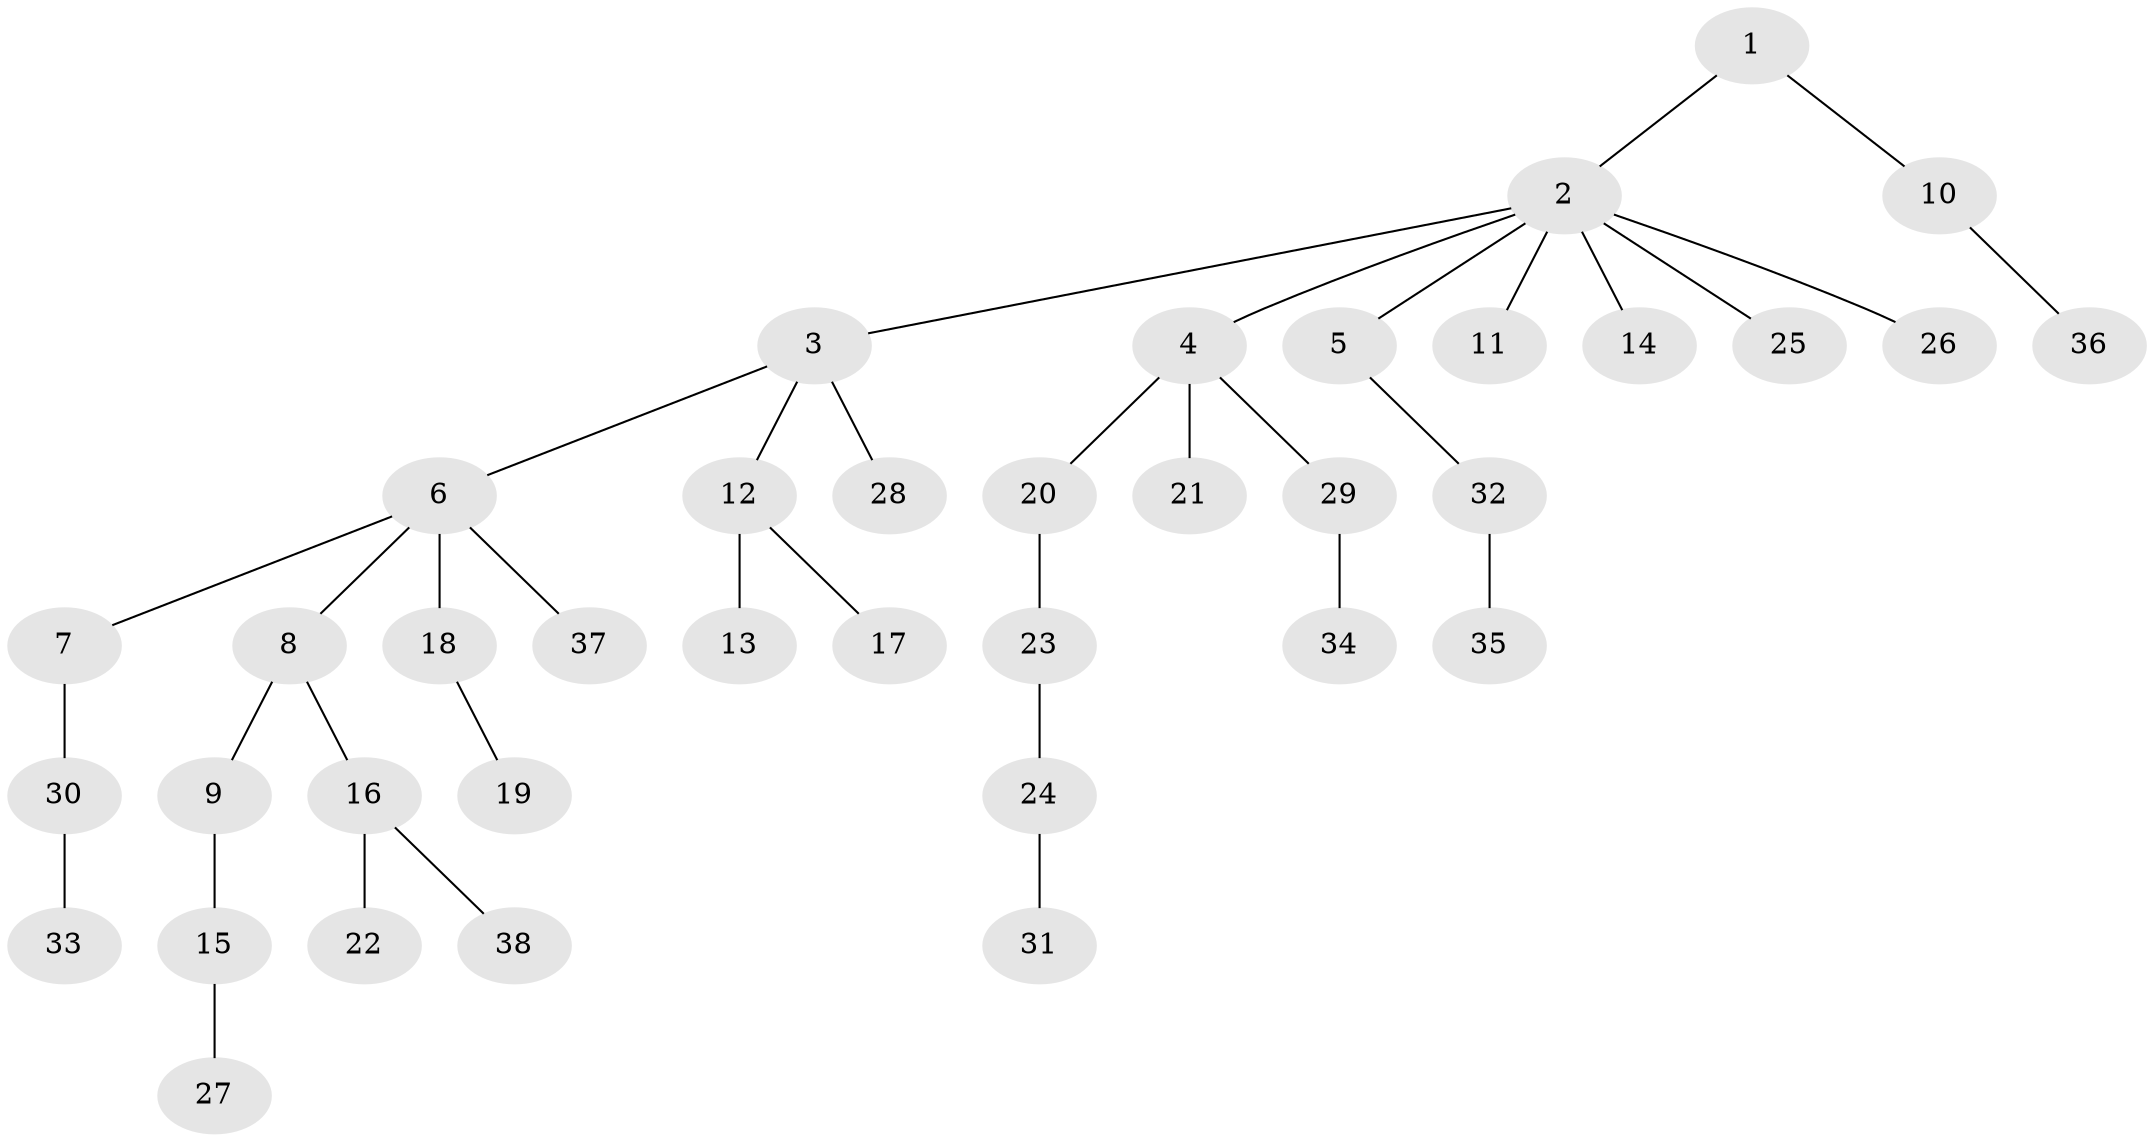 // original degree distribution, {3: 0.11538461538461539, 8: 0.019230769230769232, 5: 0.019230769230769232, 4: 0.038461538461538464, 1: 0.4807692307692308, 2: 0.3076923076923077, 6: 0.019230769230769232}
// Generated by graph-tools (version 1.1) at 2025/51/03/04/25 22:51:53]
// undirected, 38 vertices, 37 edges
graph export_dot {
  node [color=gray90,style=filled];
  1;
  2;
  3;
  4;
  5;
  6;
  7;
  8;
  9;
  10;
  11;
  12;
  13;
  14;
  15;
  16;
  17;
  18;
  19;
  20;
  21;
  22;
  23;
  24;
  25;
  26;
  27;
  28;
  29;
  30;
  31;
  32;
  33;
  34;
  35;
  36;
  37;
  38;
  1 -- 2 [weight=1.0];
  1 -- 10 [weight=1.0];
  2 -- 3 [weight=1.0];
  2 -- 4 [weight=1.0];
  2 -- 5 [weight=1.0];
  2 -- 11 [weight=1.0];
  2 -- 14 [weight=1.0];
  2 -- 25 [weight=1.0];
  2 -- 26 [weight=1.0];
  3 -- 6 [weight=1.0];
  3 -- 12 [weight=1.0];
  3 -- 28 [weight=1.0];
  4 -- 20 [weight=1.0];
  4 -- 21 [weight=1.0];
  4 -- 29 [weight=1.0];
  5 -- 32 [weight=1.0];
  6 -- 7 [weight=1.0];
  6 -- 8 [weight=1.0];
  6 -- 18 [weight=1.0];
  6 -- 37 [weight=1.0];
  7 -- 30 [weight=1.0];
  8 -- 9 [weight=1.0];
  8 -- 16 [weight=1.0];
  9 -- 15 [weight=1.0];
  10 -- 36 [weight=1.0];
  12 -- 13 [weight=1.0];
  12 -- 17 [weight=1.0];
  15 -- 27 [weight=1.0];
  16 -- 22 [weight=1.0];
  16 -- 38 [weight=1.0];
  18 -- 19 [weight=1.0];
  20 -- 23 [weight=1.0];
  23 -- 24 [weight=1.0];
  24 -- 31 [weight=1.0];
  29 -- 34 [weight=1.0];
  30 -- 33 [weight=1.0];
  32 -- 35 [weight=1.0];
}
